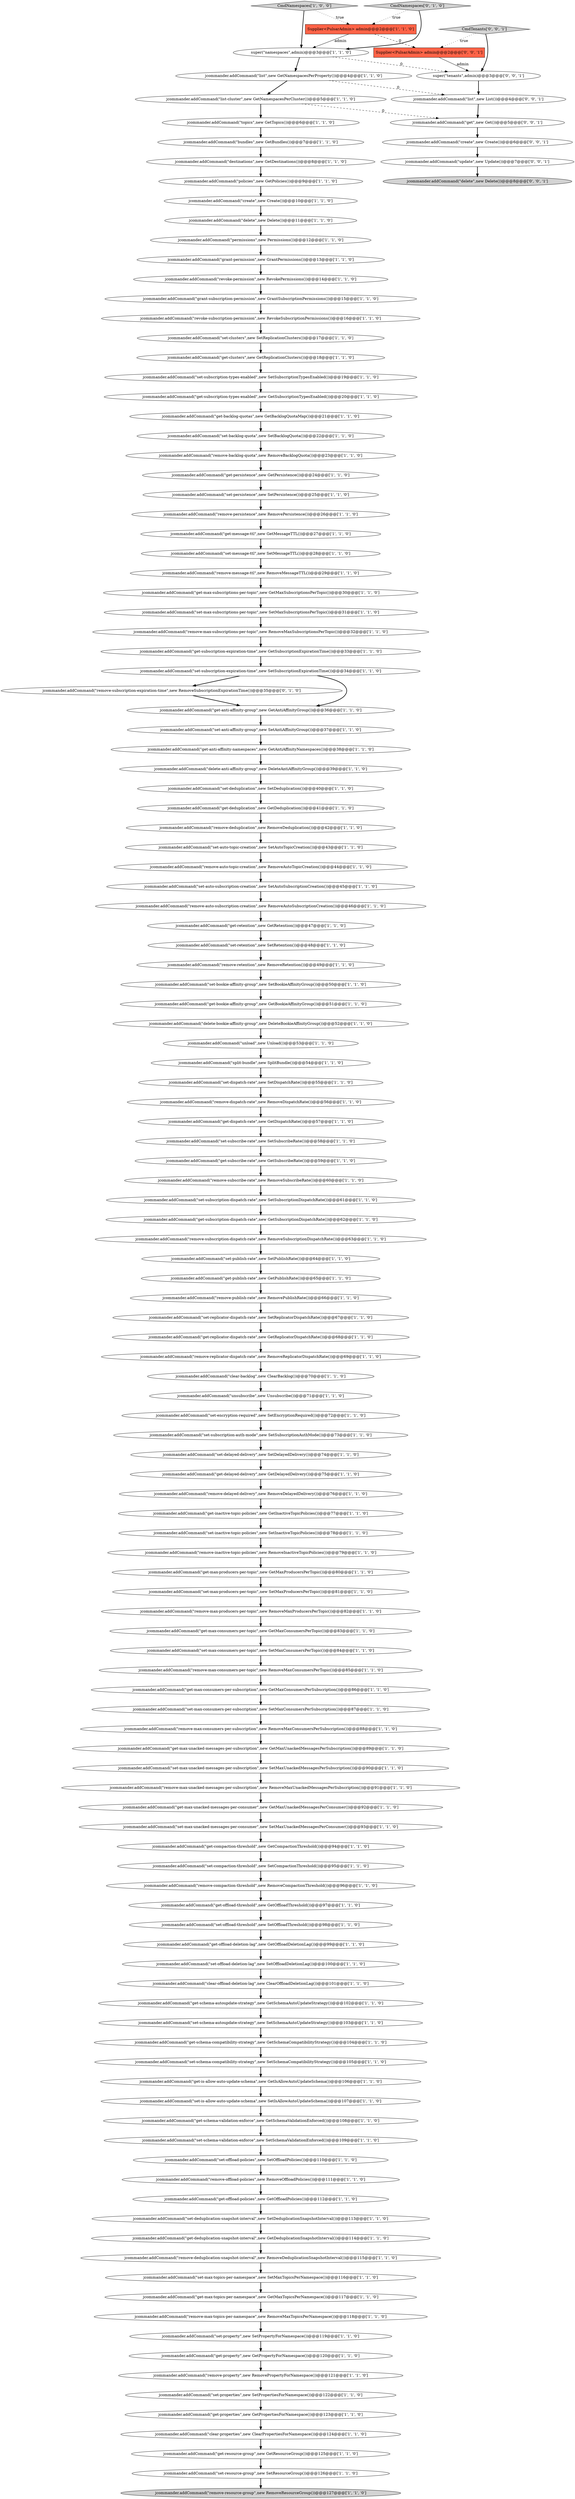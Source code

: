 digraph {
81 [style = filled, label = "jcommander.addCommand(\"get-subscription-types-enabled\",new GetSubscriptionTypesEnabled())@@@20@@@['1', '1', '0']", fillcolor = white, shape = ellipse image = "AAA0AAABBB1BBB"];
130 [style = filled, label = "CmdTenants['0', '0', '1']", fillcolor = lightgray, shape = diamond image = "AAA0AAABBB3BBB"];
8 [style = filled, label = "jcommander.addCommand(\"set-delayed-delivery\",new SetDelayedDelivery())@@@74@@@['1', '1', '0']", fillcolor = white, shape = ellipse image = "AAA0AAABBB1BBB"];
73 [style = filled, label = "jcommander.addCommand(\"set-properties\",new SetPropertiesForNamespace())@@@122@@@['1', '1', '0']", fillcolor = white, shape = ellipse image = "AAA0AAABBB1BBB"];
79 [style = filled, label = "jcommander.addCommand(\"set-deduplication-snapshot-interval\",new SetDeduplicationSnapshotInterval())@@@113@@@['1', '1', '0']", fillcolor = white, shape = ellipse image = "AAA0AAABBB1BBB"];
108 [style = filled, label = "jcommander.addCommand(\"remove-max-unacked-messages-per-subscription\",new RemoveMaxUnackedMessagesPerSubscription())@@@91@@@['1', '1', '0']", fillcolor = white, shape = ellipse image = "AAA0AAABBB1BBB"];
71 [style = filled, label = "jcommander.addCommand(\"set-max-unacked-messages-per-subscription\",new SetMaxUnackedMessagesPerSubscription())@@@90@@@['1', '1', '0']", fillcolor = white, shape = ellipse image = "AAA0AAABBB1BBB"];
31 [style = filled, label = "jcommander.addCommand(\"get-is-allow-auto-update-schema\",new GetIsAllowAutoUpdateSchema())@@@106@@@['1', '1', '0']", fillcolor = white, shape = ellipse image = "AAA0AAABBB1BBB"];
55 [style = filled, label = "jcommander.addCommand(\"get-inactive-topic-policies\",new GetInactiveTopicPolicies())@@@77@@@['1', '1', '0']", fillcolor = white, shape = ellipse image = "AAA0AAABBB1BBB"];
23 [style = filled, label = "jcommander.addCommand(\"remove-max-producers-per-topic\",new RemoveMaxProducersPerTopic())@@@82@@@['1', '1', '0']", fillcolor = white, shape = ellipse image = "AAA0AAABBB1BBB"];
84 [style = filled, label = "jcommander.addCommand(\"remove-max-consumers-per-topic\",new RemoveMaxConsumersPerTopic())@@@85@@@['1', '1', '0']", fillcolor = white, shape = ellipse image = "AAA0AAABBB1BBB"];
38 [style = filled, label = "jcommander.addCommand(\"unload\",new Unload())@@@53@@@['1', '1', '0']", fillcolor = white, shape = ellipse image = "AAA0AAABBB1BBB"];
1 [style = filled, label = "jcommander.addCommand(\"get-offload-threshold\",new GetOffloadThreshold())@@@97@@@['1', '1', '0']", fillcolor = white, shape = ellipse image = "AAA0AAABBB1BBB"];
77 [style = filled, label = "jcommander.addCommand(\"remove-publish-rate\",new RemovePublishRate())@@@66@@@['1', '1', '0']", fillcolor = white, shape = ellipse image = "AAA0AAABBB1BBB"];
2 [style = filled, label = "jcommander.addCommand(\"grant-subscription-permission\",new GrantSubscriptionPermissions())@@@15@@@['1', '1', '0']", fillcolor = white, shape = ellipse image = "AAA0AAABBB1BBB"];
86 [style = filled, label = "jcommander.addCommand(\"set-replicator-dispatch-rate\",new SetReplicatorDispatchRate())@@@67@@@['1', '1', '0']", fillcolor = white, shape = ellipse image = "AAA0AAABBB1BBB"];
89 [style = filled, label = "jcommander.addCommand(\"set-offload-deletion-lag\",new SetOffloadDeletionLag())@@@100@@@['1', '1', '0']", fillcolor = white, shape = ellipse image = "AAA0AAABBB1BBB"];
111 [style = filled, label = "jcommander.addCommand(\"clear-backlog\",new ClearBacklog())@@@70@@@['1', '1', '0']", fillcolor = white, shape = ellipse image = "AAA0AAABBB1BBB"];
90 [style = filled, label = "jcommander.addCommand(\"get-max-unacked-messages-per-consumer\",new GetMaxUnackedMessagesPerConsumer())@@@92@@@['1', '1', '0']", fillcolor = white, shape = ellipse image = "AAA0AAABBB1BBB"];
42 [style = filled, label = "jcommander.addCommand(\"set-offload-policies\",new SetOffloadPolicies())@@@110@@@['1', '1', '0']", fillcolor = white, shape = ellipse image = "AAA0AAABBB1BBB"];
115 [style = filled, label = "jcommander.addCommand(\"set-auto-subscription-creation\",new SetAutoSubscriptionCreation())@@@45@@@['1', '1', '0']", fillcolor = white, shape = ellipse image = "AAA0AAABBB1BBB"];
45 [style = filled, label = "jcommander.addCommand(\"get-publish-rate\",new GetPublishRate())@@@65@@@['1', '1', '0']", fillcolor = white, shape = ellipse image = "AAA0AAABBB1BBB"];
20 [style = filled, label = "jcommander.addCommand(\"set-auto-topic-creation\",new SetAutoTopicCreation())@@@43@@@['1', '1', '0']", fillcolor = white, shape = ellipse image = "AAA0AAABBB1BBB"];
19 [style = filled, label = "jcommander.addCommand(\"split-bundle\",new SplitBundle())@@@54@@@['1', '1', '0']", fillcolor = white, shape = ellipse image = "AAA0AAABBB1BBB"];
67 [style = filled, label = "jcommander.addCommand(\"get-subscribe-rate\",new GetSubscribeRate())@@@59@@@['1', '1', '0']", fillcolor = white, shape = ellipse image = "AAA0AAABBB1BBB"];
12 [style = filled, label = "jcommander.addCommand(\"set-is-allow-auto-update-schema\",new SetIsAllowAutoUpdateSchema())@@@107@@@['1', '1', '0']", fillcolor = white, shape = ellipse image = "AAA0AAABBB1BBB"];
96 [style = filled, label = "jcommander.addCommand(\"remove-max-subscriptions-per-topic\",new RemoveMaxSubscriptionsPerTopic())@@@32@@@['1', '1', '0']", fillcolor = white, shape = ellipse image = "AAA0AAABBB1BBB"];
131 [style = filled, label = "jcommander.addCommand(\"get\",new Get())@@@5@@@['0', '0', '1']", fillcolor = white, shape = ellipse image = "AAA0AAABBB3BBB"];
13 [style = filled, label = "jcommander.addCommand(\"set-subscribe-rate\",new SetSubscribeRate())@@@58@@@['1', '1', '0']", fillcolor = white, shape = ellipse image = "AAA0AAABBB1BBB"];
54 [style = filled, label = "jcommander.addCommand(\"set-subscription-dispatch-rate\",new SetSubscriptionDispatchRate())@@@61@@@['1', '1', '0']", fillcolor = white, shape = ellipse image = "AAA0AAABBB1BBB"];
80 [style = filled, label = "jcommander.addCommand(\"destinations\",new GetDestinations())@@@8@@@['1', '1', '0']", fillcolor = white, shape = ellipse image = "AAA0AAABBB1BBB"];
22 [style = filled, label = "jcommander.addCommand(\"remove-offload-policies\",new RemoveOffloadPolicies())@@@111@@@['1', '1', '0']", fillcolor = white, shape = ellipse image = "AAA0AAABBB1BBB"];
64 [style = filled, label = "jcommander.addCommand(\"get-offload-deletion-lag\",new GetOffloadDeletionLag())@@@99@@@['1', '1', '0']", fillcolor = white, shape = ellipse image = "AAA0AAABBB1BBB"];
134 [style = filled, label = "jcommander.addCommand(\"list\",new List())@@@4@@@['0', '0', '1']", fillcolor = white, shape = ellipse image = "AAA0AAABBB3BBB"];
57 [style = filled, label = "CmdNamespaces['1', '0', '0']", fillcolor = lightgray, shape = diamond image = "AAA0AAABBB1BBB"];
39 [style = filled, label = "jcommander.addCommand(\"revoke-permission\",new RevokePermissions())@@@14@@@['1', '1', '0']", fillcolor = white, shape = ellipse image = "AAA0AAABBB1BBB"];
14 [style = filled, label = "jcommander.addCommand(\"set-dispatch-rate\",new SetDispatchRate())@@@55@@@['1', '1', '0']", fillcolor = white, shape = ellipse image = "AAA0AAABBB1BBB"];
18 [style = filled, label = "jcommander.addCommand(\"remove-auto-topic-creation\",new RemoveAutoTopicCreation())@@@44@@@['1', '1', '0']", fillcolor = white, shape = ellipse image = "AAA0AAABBB1BBB"];
62 [style = filled, label = "jcommander.addCommand(\"get-compaction-threshold\",new GetCompactionThreshold())@@@94@@@['1', '1', '0']", fillcolor = white, shape = ellipse image = "AAA0AAABBB1BBB"];
107 [style = filled, label = "Supplier<PulsarAdmin> admin@@@2@@@['1', '1', '0']", fillcolor = tomato, shape = box image = "AAA0AAABBB1BBB"];
83 [style = filled, label = "jcommander.addCommand(\"set-max-unacked-messages-per-consumer\",new SetMaxUnackedMessagesPerConsumer())@@@93@@@['1', '1', '0']", fillcolor = white, shape = ellipse image = "AAA0AAABBB1BBB"];
74 [style = filled, label = "jcommander.addCommand(\"get-replicator-dispatch-rate\",new GetReplicatorDispatchRate())@@@68@@@['1', '1', '0']", fillcolor = white, shape = ellipse image = "AAA0AAABBB1BBB"];
102 [style = filled, label = "jcommander.addCommand(\"set-encryption-required\",new SetEncryptionRequired())@@@72@@@['1', '1', '0']", fillcolor = white, shape = ellipse image = "AAA0AAABBB1BBB"];
105 [style = filled, label = "jcommander.addCommand(\"remove-dispatch-rate\",new RemoveDispatchRate())@@@56@@@['1', '1', '0']", fillcolor = white, shape = ellipse image = "AAA0AAABBB1BBB"];
27 [style = filled, label = "jcommander.addCommand(\"remove-deduplication-snapshot-interval\",new RemoveDeduplicationSnapshotInterval())@@@115@@@['1', '1', '0']", fillcolor = white, shape = ellipse image = "AAA0AAABBB1BBB"];
117 [style = filled, label = "jcommander.addCommand(\"get-max-consumers-per-subscription\",new GetMaxConsumersPerSubscription())@@@86@@@['1', '1', '0']", fillcolor = white, shape = ellipse image = "AAA0AAABBB1BBB"];
99 [style = filled, label = "jcommander.addCommand(\"topics\",new GetTopics())@@@6@@@['1', '1', '0']", fillcolor = white, shape = ellipse image = "AAA0AAABBB1BBB"];
103 [style = filled, label = "jcommander.addCommand(\"set-message-ttl\",new SetMessageTTL())@@@28@@@['1', '1', '0']", fillcolor = white, shape = ellipse image = "AAA0AAABBB1BBB"];
120 [style = filled, label = "jcommander.addCommand(\"list-cluster\",new GetNamespacesPerCluster())@@@5@@@['1', '1', '0']", fillcolor = white, shape = ellipse image = "AAA0AAABBB1BBB"];
87 [style = filled, label = "jcommander.addCommand(\"get-bookie-affinity-group\",new GetBookieAffinityGroup())@@@51@@@['1', '1', '0']", fillcolor = white, shape = ellipse image = "AAA0AAABBB1BBB"];
118 [style = filled, label = "jcommander.addCommand(\"set-schema-autoupdate-strategy\",new SetSchemaAutoUpdateStrategy())@@@103@@@['1', '1', '0']", fillcolor = white, shape = ellipse image = "AAA0AAABBB1BBB"];
91 [style = filled, label = "jcommander.addCommand(\"remove-inactive-topic-policies\",new RemoveInactiveTopicPolicies())@@@79@@@['1', '1', '0']", fillcolor = white, shape = ellipse image = "AAA0AAABBB1BBB"];
41 [style = filled, label = "jcommander.addCommand(\"get-delayed-delivery\",new GetDelayedDelivery())@@@75@@@['1', '1', '0']", fillcolor = white, shape = ellipse image = "AAA0AAABBB1BBB"];
9 [style = filled, label = "jcommander.addCommand(\"get-max-unacked-messages-per-subscription\",new GetMaxUnackedMessagesPerSubscription())@@@89@@@['1', '1', '0']", fillcolor = white, shape = ellipse image = "AAA0AAABBB1BBB"];
29 [style = filled, label = "jcommander.addCommand(\"get-max-producers-per-topic\",new GetMaxProducersPerTopic())@@@80@@@['1', '1', '0']", fillcolor = white, shape = ellipse image = "AAA0AAABBB1BBB"];
3 [style = filled, label = "jcommander.addCommand(\"get-message-ttl\",new GetMessageTTL())@@@27@@@['1', '1', '0']", fillcolor = white, shape = ellipse image = "AAA0AAABBB1BBB"];
75 [style = filled, label = "jcommander.addCommand(\"remove-delayed-delivery\",new RemoveDelayedDelivery())@@@76@@@['1', '1', '0']", fillcolor = white, shape = ellipse image = "AAA0AAABBB1BBB"];
61 [style = filled, label = "jcommander.addCommand(\"remove-deduplication\",new RemoveDeduplication())@@@42@@@['1', '1', '0']", fillcolor = white, shape = ellipse image = "AAA0AAABBB1BBB"];
114 [style = filled, label = "jcommander.addCommand(\"get-retention\",new GetRetention())@@@47@@@['1', '1', '0']", fillcolor = white, shape = ellipse image = "AAA0AAABBB1BBB"];
127 [style = filled, label = "jcommander.addCommand(\"remove-subscription-expiration-time\",new RemoveSubscriptionExpirationTime())@@@35@@@['0', '1', '0']", fillcolor = white, shape = ellipse image = "AAA1AAABBB2BBB"];
93 [style = filled, label = "jcommander.addCommand(\"set-max-subscriptions-per-topic\",new SetMaxSubscriptionsPerTopic())@@@31@@@['1', '1', '0']", fillcolor = white, shape = ellipse image = "AAA0AAABBB1BBB"];
4 [style = filled, label = "jcommander.addCommand(\"set-offload-threshold\",new SetOffloadThreshold())@@@98@@@['1', '1', '0']", fillcolor = white, shape = ellipse image = "AAA0AAABBB1BBB"];
43 [style = filled, label = "jcommander.addCommand(\"get-anti-affinity-namespaces\",new GetAntiAffinityNamespaces())@@@38@@@['1', '1', '0']", fillcolor = white, shape = ellipse image = "AAA0AAABBB1BBB"];
33 [style = filled, label = "jcommander.addCommand(\"get-property\",new GetPropertyForNamespace())@@@120@@@['1', '1', '0']", fillcolor = white, shape = ellipse image = "AAA0AAABBB1BBB"];
119 [style = filled, label = "jcommander.addCommand(\"get-max-subscriptions-per-topic\",new GetMaxSubscriptionsPerTopic())@@@30@@@['1', '1', '0']", fillcolor = white, shape = ellipse image = "AAA0AAABBB1BBB"];
40 [style = filled, label = "jcommander.addCommand(\"get-persistence\",new GetPersistence())@@@24@@@['1', '1', '0']", fillcolor = white, shape = ellipse image = "AAA0AAABBB1BBB"];
21 [style = filled, label = "jcommander.addCommand(\"get-clusters\",new GetReplicationClusters())@@@18@@@['1', '1', '0']", fillcolor = white, shape = ellipse image = "AAA0AAABBB1BBB"];
44 [style = filled, label = "jcommander.addCommand(\"get-max-consumers-per-topic\",new GetMaxConsumersPerTopic())@@@83@@@['1', '1', '0']", fillcolor = white, shape = ellipse image = "AAA0AAABBB1BBB"];
6 [style = filled, label = "jcommander.addCommand(\"set-max-consumers-per-subscription\",new SetMaxConsumersPerSubscription())@@@87@@@['1', '1', '0']", fillcolor = white, shape = ellipse image = "AAA0AAABBB1BBB"];
94 [style = filled, label = "jcommander.addCommand(\"list\",new GetNamespacesPerProperty())@@@4@@@['1', '1', '0']", fillcolor = white, shape = ellipse image = "AAA0AAABBB1BBB"];
52 [style = filled, label = "jcommander.addCommand(\"get-properties\",new GetPropertiesForNamespace())@@@123@@@['1', '1', '0']", fillcolor = white, shape = ellipse image = "AAA0AAABBB1BBB"];
72 [style = filled, label = "jcommander.addCommand(\"get-deduplication\",new GetDeduplication())@@@41@@@['1', '1', '0']", fillcolor = white, shape = ellipse image = "AAA0AAABBB1BBB"];
59 [style = filled, label = "jcommander.addCommand(\"set-persistence\",new SetPersistence())@@@25@@@['1', '1', '0']", fillcolor = white, shape = ellipse image = "AAA0AAABBB1BBB"];
113 [style = filled, label = "jcommander.addCommand(\"create\",new Create())@@@10@@@['1', '1', '0']", fillcolor = white, shape = ellipse image = "AAA0AAABBB1BBB"];
104 [style = filled, label = "jcommander.addCommand(\"set-anti-affinity-group\",new SetAntiAffinityGroup())@@@37@@@['1', '1', '0']", fillcolor = white, shape = ellipse image = "AAA0AAABBB1BBB"];
76 [style = filled, label = "jcommander.addCommand(\"set-inactive-topic-policies\",new SetInactiveTopicPolicies())@@@78@@@['1', '1', '0']", fillcolor = white, shape = ellipse image = "AAA0AAABBB1BBB"];
133 [style = filled, label = "Supplier<PulsarAdmin> admin@@@2@@@['0', '0', '1']", fillcolor = tomato, shape = box image = "AAA0AAABBB3BBB"];
30 [style = filled, label = "jcommander.addCommand(\"set-bookie-affinity-group\",new SetBookieAffinityGroup())@@@50@@@['1', '1', '0']", fillcolor = white, shape = ellipse image = "AAA0AAABBB1BBB"];
51 [style = filled, label = "jcommander.addCommand(\"get-anti-affinity-group\",new GetAntiAffinityGroup())@@@36@@@['1', '1', '0']", fillcolor = white, shape = ellipse image = "AAA0AAABBB1BBB"];
56 [style = filled, label = "jcommander.addCommand(\"set-retention\",new SetRetention())@@@48@@@['1', '1', '0']", fillcolor = white, shape = ellipse image = "AAA0AAABBB1BBB"];
106 [style = filled, label = "jcommander.addCommand(\"revoke-subscription-permission\",new RevokeSubscriptionPermissions())@@@16@@@['1', '1', '0']", fillcolor = white, shape = ellipse image = "AAA0AAABBB1BBB"];
17 [style = filled, label = "jcommander.addCommand(\"set-subscription-expiration-time\",new SetSubscriptionExpirationTime())@@@34@@@['1', '1', '0']", fillcolor = white, shape = ellipse image = "AAA0AAABBB1BBB"];
110 [style = filled, label = "jcommander.addCommand(\"remove-message-ttl\",new RemoveMessageTTL())@@@29@@@['1', '1', '0']", fillcolor = white, shape = ellipse image = "AAA0AAABBB1BBB"];
34 [style = filled, label = "jcommander.addCommand(\"set-max-topics-per-namespace\",new SetMaxTopicsPerNamespace())@@@116@@@['1', '1', '0']", fillcolor = white, shape = ellipse image = "AAA0AAABBB1BBB"];
82 [style = filled, label = "jcommander.addCommand(\"permissions\",new Permissions())@@@12@@@['1', '1', '0']", fillcolor = white, shape = ellipse image = "AAA0AAABBB1BBB"];
26 [style = filled, label = "jcommander.addCommand(\"remove-max-topics-per-namespace\",new RemoveMaxTopicsPerNamespace())@@@118@@@['1', '1', '0']", fillcolor = white, shape = ellipse image = "AAA0AAABBB1BBB"];
123 [style = filled, label = "jcommander.addCommand(\"remove-subscribe-rate\",new RemoveSubscribeRate())@@@60@@@['1', '1', '0']", fillcolor = white, shape = ellipse image = "AAA0AAABBB1BBB"];
97 [style = filled, label = "jcommander.addCommand(\"set-publish-rate\",new SetPublishRate())@@@64@@@['1', '1', '0']", fillcolor = white, shape = ellipse image = "AAA0AAABBB1BBB"];
47 [style = filled, label = "jcommander.addCommand(\"set-subscription-types-enabled\",new SetSubscriptionTypesEnabled())@@@19@@@['1', '1', '0']", fillcolor = white, shape = ellipse image = "AAA0AAABBB1BBB"];
50 [style = filled, label = "jcommander.addCommand(\"policies\",new GetPolicies())@@@9@@@['1', '1', '0']", fillcolor = white, shape = ellipse image = "AAA0AAABBB1BBB"];
69 [style = filled, label = "jcommander.addCommand(\"delete-anti-affinity-group\",new DeleteAntiAffinityGroup())@@@39@@@['1', '1', '0']", fillcolor = white, shape = ellipse image = "AAA0AAABBB1BBB"];
101 [style = filled, label = "jcommander.addCommand(\"get-offload-policies\",new GetOffloadPolicies())@@@112@@@['1', '1', '0']", fillcolor = white, shape = ellipse image = "AAA0AAABBB1BBB"];
11 [style = filled, label = "jcommander.addCommand(\"set-schema-compatibility-strategy\",new SetSchemaCompatibilityStrategy())@@@105@@@['1', '1', '0']", fillcolor = white, shape = ellipse image = "AAA0AAABBB1BBB"];
68 [style = filled, label = "jcommander.addCommand(\"get-backlog-quotas\",new GetBacklogQuotaMap())@@@21@@@['1', '1', '0']", fillcolor = white, shape = ellipse image = "AAA0AAABBB1BBB"];
5 [style = filled, label = "jcommander.addCommand(\"remove-replicator-dispatch-rate\",new RemoveReplicatorDispatchRate())@@@69@@@['1', '1', '0']", fillcolor = white, shape = ellipse image = "AAA0AAABBB1BBB"];
10 [style = filled, label = "jcommander.addCommand(\"clear-properties\",new ClearPropertiesForNamespace())@@@124@@@['1', '1', '0']", fillcolor = white, shape = ellipse image = "AAA0AAABBB1BBB"];
78 [style = filled, label = "jcommander.addCommand(\"set-max-producers-per-topic\",new SetMaxProducersPerTopic())@@@81@@@['1', '1', '0']", fillcolor = white, shape = ellipse image = "AAA0AAABBB1BBB"];
25 [style = filled, label = "jcommander.addCommand(\"get-dispatch-rate\",new GetDispatchRate())@@@57@@@['1', '1', '0']", fillcolor = white, shape = ellipse image = "AAA0AAABBB1BBB"];
88 [style = filled, label = "jcommander.addCommand(\"get-schema-autoupdate-strategy\",new GetSchemaAutoUpdateStrategy())@@@102@@@['1', '1', '0']", fillcolor = white, shape = ellipse image = "AAA0AAABBB1BBB"];
132 [style = filled, label = "jcommander.addCommand(\"update\",new Update())@@@7@@@['0', '0', '1']", fillcolor = white, shape = ellipse image = "AAA0AAABBB3BBB"];
36 [style = filled, label = "jcommander.addCommand(\"remove-auto-subscription-creation\",new RemoveAutoSubscriptionCreation())@@@46@@@['1', '1', '0']", fillcolor = white, shape = ellipse image = "AAA0AAABBB1BBB"];
92 [style = filled, label = "jcommander.addCommand(\"get-max-topics-per-namespace\",new GetMaxTopicsPerNamespace())@@@117@@@['1', '1', '0']", fillcolor = white, shape = ellipse image = "AAA0AAABBB1BBB"];
70 [style = filled, label = "super(\"namespaces\",admin)@@@3@@@['1', '1', '0']", fillcolor = white, shape = ellipse image = "AAA0AAABBB1BBB"];
53 [style = filled, label = "jcommander.addCommand(\"remove-max-consumers-per-subscription\",new RemoveMaxConsumersPerSubscription())@@@88@@@['1', '1', '0']", fillcolor = white, shape = ellipse image = "AAA0AAABBB1BBB"];
60 [style = filled, label = "jcommander.addCommand(\"bundles\",new GetBundles())@@@7@@@['1', '1', '0']", fillcolor = white, shape = ellipse image = "AAA0AAABBB1BBB"];
58 [style = filled, label = "jcommander.addCommand(\"remove-retention\",new RemoveRetention())@@@49@@@['1', '1', '0']", fillcolor = white, shape = ellipse image = "AAA0AAABBB1BBB"];
109 [style = filled, label = "jcommander.addCommand(\"set-max-consumers-per-topic\",new SetMaxConsumersPerTopic())@@@84@@@['1', '1', '0']", fillcolor = white, shape = ellipse image = "AAA0AAABBB1BBB"];
7 [style = filled, label = "jcommander.addCommand(\"set-schema-validation-enforce\",new SetSchemaValidationEnforced())@@@109@@@['1', '1', '0']", fillcolor = white, shape = ellipse image = "AAA0AAABBB1BBB"];
112 [style = filled, label = "jcommander.addCommand(\"remove-property\",new RemovePropertyForNamespace())@@@121@@@['1', '1', '0']", fillcolor = white, shape = ellipse image = "AAA0AAABBB1BBB"];
135 [style = filled, label = "jcommander.addCommand(\"create\",new Create())@@@6@@@['0', '0', '1']", fillcolor = white, shape = ellipse image = "AAA0AAABBB3BBB"];
37 [style = filled, label = "jcommander.addCommand(\"set-resource-group\",new SetResourceGroup())@@@126@@@['1', '1', '0']", fillcolor = white, shape = ellipse image = "AAA0AAABBB1BBB"];
15 [style = filled, label = "jcommander.addCommand(\"set-backlog-quota\",new SetBacklogQuota())@@@22@@@['1', '1', '0']", fillcolor = white, shape = ellipse image = "AAA0AAABBB1BBB"];
85 [style = filled, label = "jcommander.addCommand(\"get-schema-validation-enforce\",new GetSchemaValidationEnforced())@@@108@@@['1', '1', '0']", fillcolor = white, shape = ellipse image = "AAA0AAABBB1BBB"];
126 [style = filled, label = "CmdNamespaces['0', '1', '0']", fillcolor = lightgray, shape = diamond image = "AAA0AAABBB2BBB"];
66 [style = filled, label = "jcommander.addCommand(\"remove-resource-group\",new RemoveResourceGroup())@@@127@@@['1', '1', '0']", fillcolor = lightgray, shape = ellipse image = "AAA0AAABBB1BBB"];
48 [style = filled, label = "jcommander.addCommand(\"remove-subscription-dispatch-rate\",new RemoveSubscriptionDispatchRate())@@@63@@@['1', '1', '0']", fillcolor = white, shape = ellipse image = "AAA0AAABBB1BBB"];
98 [style = filled, label = "jcommander.addCommand(\"get-schema-compatibility-strategy\",new GetSchemaCompatibilityStrategy())@@@104@@@['1', '1', '0']", fillcolor = white, shape = ellipse image = "AAA0AAABBB1BBB"];
24 [style = filled, label = "jcommander.addCommand(\"delete\",new Delete())@@@11@@@['1', '1', '0']", fillcolor = white, shape = ellipse image = "AAA0AAABBB1BBB"];
49 [style = filled, label = "jcommander.addCommand(\"set-compaction-threshold\",new SetCompactionThreshold())@@@95@@@['1', '1', '0']", fillcolor = white, shape = ellipse image = "AAA0AAABBB1BBB"];
32 [style = filled, label = "jcommander.addCommand(\"set-deduplication\",new SetDeduplication())@@@40@@@['1', '1', '0']", fillcolor = white, shape = ellipse image = "AAA0AAABBB1BBB"];
129 [style = filled, label = "jcommander.addCommand(\"delete\",new Delete())@@@8@@@['0', '0', '1']", fillcolor = lightgray, shape = ellipse image = "AAA0AAABBB3BBB"];
16 [style = filled, label = "jcommander.addCommand(\"remove-persistence\",new RemovePersistence())@@@26@@@['1', '1', '0']", fillcolor = white, shape = ellipse image = "AAA0AAABBB1BBB"];
63 [style = filled, label = "jcommander.addCommand(\"get-resource-group\",new GetResourceGroup())@@@125@@@['1', '1', '0']", fillcolor = white, shape = ellipse image = "AAA0AAABBB1BBB"];
28 [style = filled, label = "jcommander.addCommand(\"set-property\",new SetPropertyForNamespace())@@@119@@@['1', '1', '0']", fillcolor = white, shape = ellipse image = "AAA0AAABBB1BBB"];
0 [style = filled, label = "jcommander.addCommand(\"set-subscription-auth-mode\",new SetSubscriptionAuthMode())@@@73@@@['1', '1', '0']", fillcolor = white, shape = ellipse image = "AAA0AAABBB1BBB"];
125 [style = filled, label = "jcommander.addCommand(\"clear-offload-deletion-lag\",new ClearOffloadDeletionLag())@@@101@@@['1', '1', '0']", fillcolor = white, shape = ellipse image = "AAA0AAABBB1BBB"];
35 [style = filled, label = "jcommander.addCommand(\"get-subscription-expiration-time\",new GetSubscriptionExpirationTime())@@@33@@@['1', '1', '0']", fillcolor = white, shape = ellipse image = "AAA0AAABBB1BBB"];
128 [style = filled, label = "super(\"tenants\",admin)@@@3@@@['0', '0', '1']", fillcolor = white, shape = ellipse image = "AAA0AAABBB3BBB"];
65 [style = filled, label = "jcommander.addCommand(\"delete-bookie-affinity-group\",new DeleteBookieAffinityGroup())@@@52@@@['1', '1', '0']", fillcolor = white, shape = ellipse image = "AAA0AAABBB1BBB"];
124 [style = filled, label = "jcommander.addCommand(\"get-subscription-dispatch-rate\",new GetSubscriptionDispatchRate())@@@62@@@['1', '1', '0']", fillcolor = white, shape = ellipse image = "AAA0AAABBB1BBB"];
46 [style = filled, label = "jcommander.addCommand(\"get-deduplication-snapshot-interval\",new GetDeduplicationSnapshotInterval())@@@114@@@['1', '1', '0']", fillcolor = white, shape = ellipse image = "AAA0AAABBB1BBB"];
116 [style = filled, label = "jcommander.addCommand(\"unsubscribe\",new Unsubscribe())@@@71@@@['1', '1', '0']", fillcolor = white, shape = ellipse image = "AAA0AAABBB1BBB"];
95 [style = filled, label = "jcommander.addCommand(\"set-clusters\",new SetReplicationClusters())@@@17@@@['1', '1', '0']", fillcolor = white, shape = ellipse image = "AAA0AAABBB1BBB"];
100 [style = filled, label = "jcommander.addCommand(\"remove-backlog-quota\",new RemoveBacklogQuota())@@@23@@@['1', '1', '0']", fillcolor = white, shape = ellipse image = "AAA0AAABBB1BBB"];
122 [style = filled, label = "jcommander.addCommand(\"remove-compaction-threshold\",new RemoveCompactionThreshold())@@@96@@@['1', '1', '0']", fillcolor = white, shape = ellipse image = "AAA0AAABBB1BBB"];
121 [style = filled, label = "jcommander.addCommand(\"grant-permission\",new GrantPermissions())@@@13@@@['1', '1', '0']", fillcolor = white, shape = ellipse image = "AAA0AAABBB1BBB"];
61->20 [style = bold, label=""];
7->42 [style = bold, label=""];
111->116 [style = bold, label=""];
10->63 [style = bold, label=""];
90->83 [style = bold, label=""];
127->51 [style = bold, label=""];
130->128 [style = bold, label=""];
56->58 [style = bold, label=""];
123->54 [style = bold, label=""];
88->118 [style = bold, label=""];
69->32 [style = bold, label=""];
36->114 [style = bold, label=""];
12->85 [style = bold, label=""];
70->128 [style = dashed, label="0"];
2->106 [style = bold, label=""];
131->135 [style = bold, label=""];
0->8 [style = bold, label=""];
119->93 [style = bold, label=""];
73->52 [style = bold, label=""];
117->6 [style = bold, label=""];
99->60 [style = bold, label=""];
78->23 [style = bold, label=""];
17->51 [style = bold, label=""];
81->68 [style = bold, label=""];
44->109 [style = bold, label=""];
43->69 [style = bold, label=""];
98->11 [style = bold, label=""];
128->134 [style = bold, label=""];
25->13 [style = bold, label=""];
97->45 [style = bold, label=""];
120->131 [style = dashed, label="0"];
72->61 [style = bold, label=""];
18->115 [style = bold, label=""];
27->34 [style = bold, label=""];
17->127 [style = bold, label=""];
64->89 [style = bold, label=""];
95->21 [style = bold, label=""];
104->43 [style = bold, label=""];
13->67 [style = bold, label=""];
32->72 [style = bold, label=""];
35->17 [style = bold, label=""];
53->9 [style = bold, label=""];
11->31 [style = bold, label=""];
80->50 [style = bold, label=""];
20->18 [style = bold, label=""];
49->122 [style = bold, label=""];
41->75 [style = bold, label=""];
126->107 [style = dotted, label="true"];
38->19 [style = bold, label=""];
100->40 [style = bold, label=""];
51->104 [style = bold, label=""];
40->59 [style = bold, label=""];
125->88 [style = bold, label=""];
96->35 [style = bold, label=""];
124->48 [style = bold, label=""];
75->55 [style = bold, label=""];
126->70 [style = bold, label=""];
94->134 [style = dashed, label="0"];
28->33 [style = bold, label=""];
65->38 [style = bold, label=""];
50->113 [style = bold, label=""];
1->4 [style = bold, label=""];
84->117 [style = bold, label=""];
59->16 [style = bold, label=""];
19->14 [style = bold, label=""];
22->101 [style = bold, label=""];
24->82 [style = bold, label=""];
107->133 [style = dashed, label="0"];
86->74 [style = bold, label=""];
103->110 [style = bold, label=""];
94->120 [style = bold, label=""];
54->124 [style = bold, label=""];
63->37 [style = bold, label=""];
42->22 [style = bold, label=""];
85->7 [style = bold, label=""];
130->133 [style = dotted, label="true"];
68->15 [style = bold, label=""];
8->41 [style = bold, label=""];
3->103 [style = bold, label=""];
77->86 [style = bold, label=""];
89->125 [style = bold, label=""];
46->27 [style = bold, label=""];
57->70 [style = bold, label=""];
31->12 [style = bold, label=""];
5->111 [style = bold, label=""];
102->0 [style = bold, label=""];
30->87 [style = bold, label=""];
21->47 [style = bold, label=""];
6->53 [style = bold, label=""];
4->64 [style = bold, label=""];
91->29 [style = bold, label=""];
15->100 [style = bold, label=""];
134->131 [style = bold, label=""];
101->79 [style = bold, label=""];
122->1 [style = bold, label=""];
57->107 [style = dotted, label="true"];
133->128 [style = solid, label="admin"];
16->3 [style = bold, label=""];
82->121 [style = bold, label=""];
87->65 [style = bold, label=""];
109->84 [style = bold, label=""];
79->46 [style = bold, label=""];
26->28 [style = bold, label=""];
47->81 [style = bold, label=""];
71->108 [style = bold, label=""];
60->80 [style = bold, label=""];
9->71 [style = bold, label=""];
108->90 [style = bold, label=""];
23->44 [style = bold, label=""];
110->119 [style = bold, label=""];
76->91 [style = bold, label=""];
118->98 [style = bold, label=""];
45->77 [style = bold, label=""];
113->24 [style = bold, label=""];
37->66 [style = bold, label=""];
62->49 [style = bold, label=""];
39->2 [style = bold, label=""];
121->39 [style = bold, label=""];
132->129 [style = bold, label=""];
107->70 [style = solid, label="admin"];
34->92 [style = bold, label=""];
120->99 [style = bold, label=""];
33->112 [style = bold, label=""];
105->25 [style = bold, label=""];
74->5 [style = bold, label=""];
116->102 [style = bold, label=""];
48->97 [style = bold, label=""];
92->26 [style = bold, label=""];
58->30 [style = bold, label=""];
29->78 [style = bold, label=""];
55->76 [style = bold, label=""];
83->62 [style = bold, label=""];
106->95 [style = bold, label=""];
93->96 [style = bold, label=""];
135->132 [style = bold, label=""];
70->94 [style = bold, label=""];
114->56 [style = bold, label=""];
67->123 [style = bold, label=""];
115->36 [style = bold, label=""];
14->105 [style = bold, label=""];
112->73 [style = bold, label=""];
52->10 [style = bold, label=""];
}
